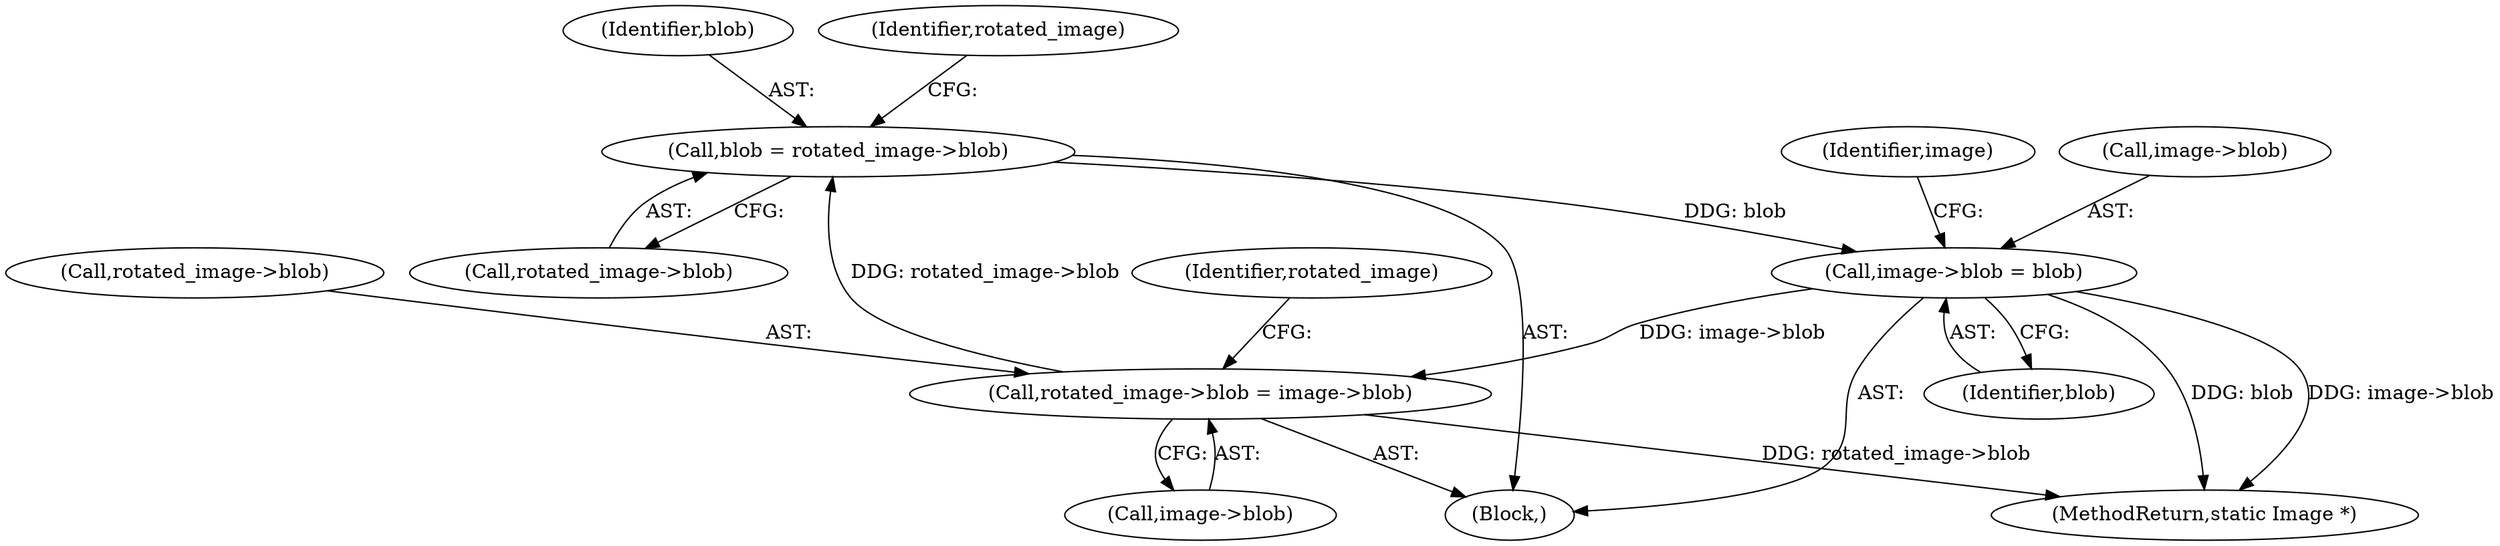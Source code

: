 digraph "0_ImageMagick_f6e9d0d9955e85bdd7540b251cd50d598dacc5e6_33@pointer" {
"1001498" [label="(Call,blob = rotated_image->blob)"];
"1001503" [label="(Call,rotated_image->blob = image->blob)"];
"1001517" [label="(Call,image->blob = blob)"];
"1001498" [label="(Call,blob = rotated_image->blob)"];
"1001499" [label="(Identifier,blob)"];
"1001504" [label="(Call,rotated_image->blob)"];
"1001483" [label="(Block,)"];
"1001521" [label="(Identifier,blob)"];
"1001524" [label="(Identifier,image)"];
"1001505" [label="(Identifier,rotated_image)"];
"1001503" [label="(Call,rotated_image->blob = image->blob)"];
"1001500" [label="(Call,rotated_image->blob)"];
"1001781" [label="(MethodReturn,static Image *)"];
"1001512" [label="(Identifier,rotated_image)"];
"1001507" [label="(Call,image->blob)"];
"1001518" [label="(Call,image->blob)"];
"1001498" [label="(Call,blob = rotated_image->blob)"];
"1001517" [label="(Call,image->blob = blob)"];
"1001498" -> "1001483"  [label="AST: "];
"1001498" -> "1001500"  [label="CFG: "];
"1001499" -> "1001498"  [label="AST: "];
"1001500" -> "1001498"  [label="AST: "];
"1001505" -> "1001498"  [label="CFG: "];
"1001503" -> "1001498"  [label="DDG: rotated_image->blob"];
"1001498" -> "1001517"  [label="DDG: blob"];
"1001503" -> "1001483"  [label="AST: "];
"1001503" -> "1001507"  [label="CFG: "];
"1001504" -> "1001503"  [label="AST: "];
"1001507" -> "1001503"  [label="AST: "];
"1001512" -> "1001503"  [label="CFG: "];
"1001503" -> "1001781"  [label="DDG: rotated_image->blob"];
"1001517" -> "1001503"  [label="DDG: image->blob"];
"1001517" -> "1001483"  [label="AST: "];
"1001517" -> "1001521"  [label="CFG: "];
"1001518" -> "1001517"  [label="AST: "];
"1001521" -> "1001517"  [label="AST: "];
"1001524" -> "1001517"  [label="CFG: "];
"1001517" -> "1001781"  [label="DDG: blob"];
"1001517" -> "1001781"  [label="DDG: image->blob"];
}
